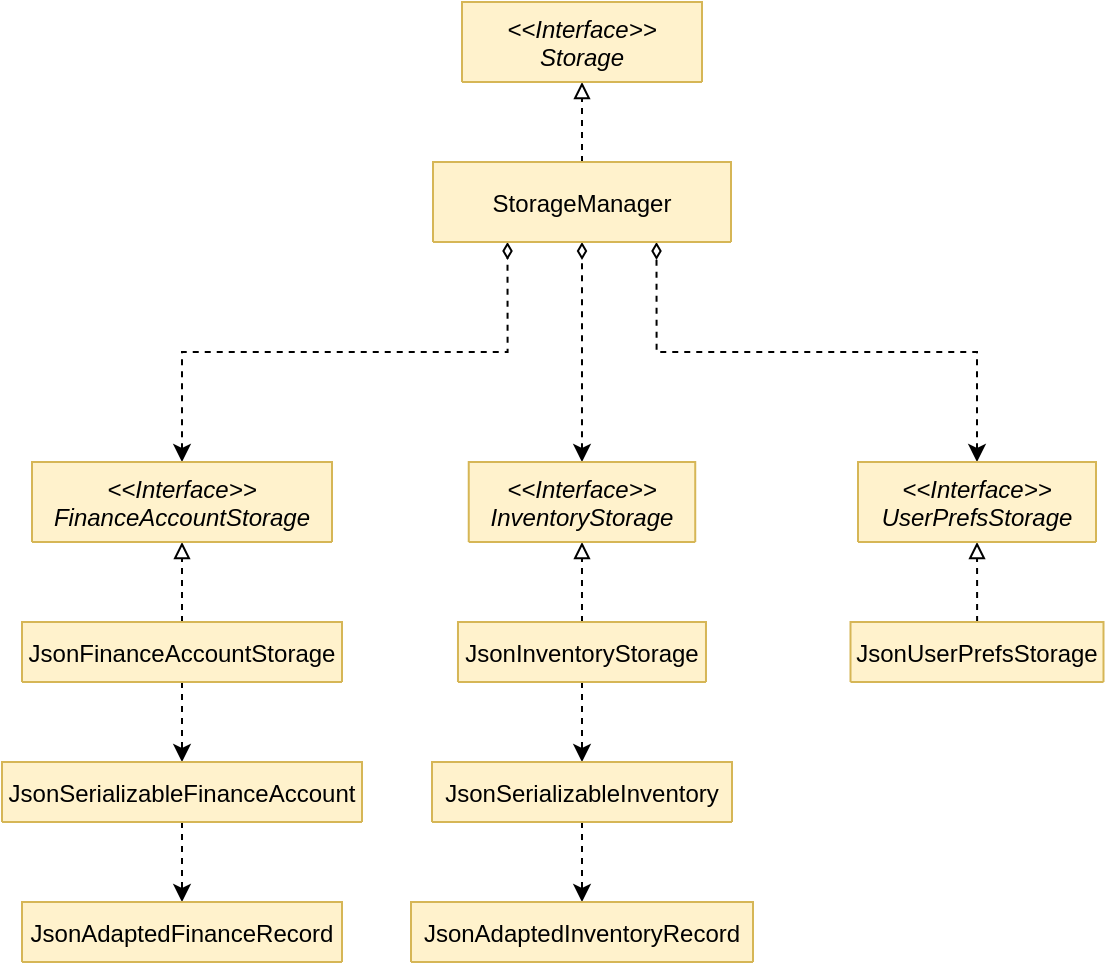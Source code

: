 <mxfile version="13.8.0" type="google"><diagram id="C5RBs43oDa-KdzZeNtuy" name="Page-1"><mxGraphModel dx="958" dy="614" grid="1" gridSize="10" guides="1" tooltips="1" connect="1" arrows="1" fold="1" page="1" pageScale="1" pageWidth="827" pageHeight="1169" math="0" shadow="0"><root><mxCell id="WIyWlLk6GJQsqaUBKTNV-0"/><mxCell id="WIyWlLk6GJQsqaUBKTNV-1" parent="WIyWlLk6GJQsqaUBKTNV-0"/><mxCell id="kU-AU4YnC9SiR497KTYF-11" style="edgeStyle=orthogonalEdgeStyle;rounded=0;orthogonalLoop=1;jettySize=auto;html=1;exitX=0.5;exitY=0;exitDx=0;exitDy=0;entryX=0.5;entryY=1;entryDx=0;entryDy=0;startArrow=none;startFill=0;endArrow=block;endFill=0;dashed=1;jumpStyle=none;" edge="1" parent="WIyWlLk6GJQsqaUBKTNV-1" source="zkfFHV4jXpPFQw0GAbJ--17" target="zkfFHV4jXpPFQw0GAbJ--0"><mxGeometry relative="1" as="geometry"/></mxCell><mxCell id="kU-AU4YnC9SiR497KTYF-49" style="edgeStyle=orthogonalEdgeStyle;rounded=0;orthogonalLoop=1;jettySize=auto;html=1;exitX=0.5;exitY=0;exitDx=0;exitDy=0;entryX=0.75;entryY=1;entryDx=0;entryDy=0;dashed=1;startArrow=classic;startFill=1;endArrow=diamondThin;endFill=0;" edge="1" parent="WIyWlLk6GJQsqaUBKTNV-1" source="kU-AU4YnC9SiR497KTYF-124" target="zkfFHV4jXpPFQw0GAbJ--17"><mxGeometry relative="1" as="geometry"><mxPoint x="606" y="650" as="sourcePoint"/></mxGeometry></mxCell><mxCell id="kU-AU4YnC9SiR497KTYF-50" style="edgeStyle=orthogonalEdgeStyle;rounded=0;orthogonalLoop=1;jettySize=auto;html=1;exitX=0.5;exitY=0;exitDx=0;exitDy=0;entryX=0.5;entryY=1;entryDx=0;entryDy=0;dashed=1;startArrow=classic;startFill=1;endArrow=diamondThin;endFill=0;" edge="1" parent="WIyWlLk6GJQsqaUBKTNV-1" source="kU-AU4YnC9SiR497KTYF-22" target="zkfFHV4jXpPFQw0GAbJ--17"><mxGeometry relative="1" as="geometry"/></mxCell><mxCell id="kU-AU4YnC9SiR497KTYF-51" style="edgeStyle=orthogonalEdgeStyle;rounded=0;orthogonalLoop=1;jettySize=auto;html=1;exitX=0.5;exitY=0;exitDx=0;exitDy=0;entryX=0.25;entryY=1;entryDx=0;entryDy=0;dashed=1;startArrow=classic;startFill=1;endArrow=diamondThin;endFill=0;" edge="1" parent="WIyWlLk6GJQsqaUBKTNV-1" source="kU-AU4YnC9SiR497KTYF-13" target="zkfFHV4jXpPFQw0GAbJ--17"><mxGeometry relative="1" as="geometry"/></mxCell><mxCell id="kU-AU4YnC9SiR497KTYF-71" style="edgeStyle=orthogonalEdgeStyle;rounded=0;orthogonalLoop=1;jettySize=auto;html=1;exitX=0.5;exitY=0;exitDx=0;exitDy=0;entryX=0.5;entryY=1;entryDx=0;entryDy=0;dashed=1;startArrow=none;startFill=0;endArrow=block;endFill=0;" edge="1" parent="WIyWlLk6GJQsqaUBKTNV-1" source="kU-AU4YnC9SiR497KTYF-62" target="kU-AU4YnC9SiR497KTYF-13"><mxGeometry relative="1" as="geometry"/></mxCell><mxCell id="kU-AU4YnC9SiR497KTYF-118" style="edgeStyle=orthogonalEdgeStyle;rounded=0;orthogonalLoop=1;jettySize=auto;html=1;entryX=0.5;entryY=0;entryDx=0;entryDy=0;dashed=1;startArrow=none;startFill=0;endArrow=classic;endFill=1;" edge="1" parent="WIyWlLk6GJQsqaUBKTNV-1" source="kU-AU4YnC9SiR497KTYF-62" target="kU-AU4YnC9SiR497KTYF-72"><mxGeometry relative="1" as="geometry"/></mxCell><mxCell id="kU-AU4YnC9SiR497KTYF-120" style="edgeStyle=orthogonalEdgeStyle;rounded=0;orthogonalLoop=1;jettySize=auto;html=1;entryX=0.5;entryY=0;entryDx=0;entryDy=0;dashed=1;startArrow=none;startFill=0;endArrow=classic;endFill=1;" edge="1" parent="WIyWlLk6GJQsqaUBKTNV-1" source="kU-AU4YnC9SiR497KTYF-90" target="kU-AU4YnC9SiR497KTYF-99"><mxGeometry relative="1" as="geometry"/></mxCell><mxCell id="kU-AU4YnC9SiR497KTYF-122" style="edgeStyle=orthogonalEdgeStyle;rounded=0;orthogonalLoop=1;jettySize=auto;html=1;entryX=0.5;entryY=1;entryDx=0;entryDy=0;dashed=1;startArrow=none;startFill=0;endArrow=block;endFill=0;" edge="1" parent="WIyWlLk6GJQsqaUBKTNV-1" source="kU-AU4YnC9SiR497KTYF-90" target="kU-AU4YnC9SiR497KTYF-22"><mxGeometry relative="1" as="geometry"/></mxCell><mxCell id="kU-AU4YnC9SiR497KTYF-121" style="edgeStyle=orthogonalEdgeStyle;rounded=0;orthogonalLoop=1;jettySize=auto;html=1;entryX=0.5;entryY=0;entryDx=0;entryDy=0;dashed=1;startArrow=none;startFill=0;endArrow=classic;endFill=1;" edge="1" parent="WIyWlLk6GJQsqaUBKTNV-1" source="kU-AU4YnC9SiR497KTYF-99" target="kU-AU4YnC9SiR497KTYF-108"><mxGeometry relative="1" as="geometry"/></mxCell><mxCell id="kU-AU4YnC9SiR497KTYF-119" style="edgeStyle=orthogonalEdgeStyle;rounded=0;orthogonalLoop=1;jettySize=auto;html=1;entryX=0.5;entryY=0;entryDx=0;entryDy=0;dashed=1;startArrow=none;startFill=0;endArrow=classic;endFill=1;" edge="1" parent="WIyWlLk6GJQsqaUBKTNV-1" source="kU-AU4YnC9SiR497KTYF-72" target="kU-AU4YnC9SiR497KTYF-81"><mxGeometry relative="1" as="geometry"/></mxCell><mxCell id="kU-AU4YnC9SiR497KTYF-133" style="edgeStyle=orthogonalEdgeStyle;rounded=0;orthogonalLoop=1;jettySize=auto;html=1;entryX=0.5;entryY=1;entryDx=0;entryDy=0;dashed=1;startArrow=none;startFill=0;endArrow=block;endFill=0;" edge="1" parent="WIyWlLk6GJQsqaUBKTNV-1" source="kU-AU4YnC9SiR497KTYF-52" target="kU-AU4YnC9SiR497KTYF-124"><mxGeometry relative="1" as="geometry"/></mxCell><mxCell id="zkfFHV4jXpPFQw0GAbJ--0" value="&lt;&lt;Interface&gt;&gt;&#10;Storage" style="swimlane;fontStyle=2;align=center;verticalAlign=top;childLayout=stackLayout;horizontal=1;startSize=40;horizontalStack=0;resizeParent=1;resizeLast=0;collapsible=1;marginBottom=0;rounded=0;shadow=0;strokeWidth=1;fillColor=#fff2cc;strokeColor=#d6b656;" parent="WIyWlLk6GJQsqaUBKTNV-1" vertex="1" collapsed="1"><mxGeometry x="361" y="420" width="120" height="40" as="geometry"><mxRectangle x="220" y="120" width="160" height="152" as="alternateBounds"/></mxGeometry></mxCell><mxCell id="zkfFHV4jXpPFQw0GAbJ--1" value="Name" style="text;align=left;verticalAlign=top;spacingLeft=4;spacingRight=4;overflow=hidden;rotatable=0;points=[[0,0.5],[1,0.5]];portConstraint=eastwest;" parent="zkfFHV4jXpPFQw0GAbJ--0" vertex="1"><mxGeometry y="40" width="120" height="26" as="geometry"/></mxCell><mxCell id="zkfFHV4jXpPFQw0GAbJ--2" value="Phone Number" style="text;align=left;verticalAlign=top;spacingLeft=4;spacingRight=4;overflow=hidden;rotatable=0;points=[[0,0.5],[1,0.5]];portConstraint=eastwest;rounded=0;shadow=0;html=0;" parent="zkfFHV4jXpPFQw0GAbJ--0" vertex="1"><mxGeometry y="66" width="120" height="26" as="geometry"/></mxCell><mxCell id="zkfFHV4jXpPFQw0GAbJ--3" value="Email Address" style="text;align=left;verticalAlign=top;spacingLeft=4;spacingRight=4;overflow=hidden;rotatable=0;points=[[0,0.5],[1,0.5]];portConstraint=eastwest;rounded=0;shadow=0;html=0;" parent="zkfFHV4jXpPFQw0GAbJ--0" vertex="1"><mxGeometry y="92" width="120" height="26" as="geometry"/></mxCell><mxCell id="zkfFHV4jXpPFQw0GAbJ--4" value="" style="line;html=1;strokeWidth=1;align=left;verticalAlign=middle;spacingTop=-1;spacingLeft=3;spacingRight=3;rotatable=0;labelPosition=right;points=[];portConstraint=eastwest;" parent="zkfFHV4jXpPFQw0GAbJ--0" vertex="1"><mxGeometry y="118" width="120" height="8" as="geometry"/></mxCell><mxCell id="zkfFHV4jXpPFQw0GAbJ--5" value="Purchase Parking Pass" style="text;align=left;verticalAlign=top;spacingLeft=4;spacingRight=4;overflow=hidden;rotatable=0;points=[[0,0.5],[1,0.5]];portConstraint=eastwest;" parent="zkfFHV4jXpPFQw0GAbJ--0" vertex="1"><mxGeometry y="126" width="120" height="26" as="geometry"/></mxCell><mxCell id="kU-AU4YnC9SiR497KTYF-0" value="StorageManager" style="swimlane;fontStyle=0;align=center;verticalAlign=top;childLayout=stackLayout;horizontal=1;startSize=26;horizontalStack=0;resizeParent=1;resizeLast=0;collapsible=1;marginBottom=0;rounded=0;shadow=0;strokeWidth=1;" vertex="1" collapsed="1" parent="zkfFHV4jXpPFQw0GAbJ--0"><mxGeometry y="152" width="120" height="26" as="geometry"><mxRectangle x="508" y="120" width="160" height="216" as="alternateBounds"/></mxGeometry></mxCell><mxCell id="kU-AU4YnC9SiR497KTYF-1" value="Street" style="text;align=left;verticalAlign=top;spacingLeft=4;spacingRight=4;overflow=hidden;rotatable=0;points=[[0,0.5],[1,0.5]];portConstraint=eastwest;" vertex="1" parent="kU-AU4YnC9SiR497KTYF-0"><mxGeometry y="26" width="120" height="26" as="geometry"/></mxCell><mxCell id="kU-AU4YnC9SiR497KTYF-2" value="City" style="text;align=left;verticalAlign=top;spacingLeft=4;spacingRight=4;overflow=hidden;rotatable=0;points=[[0,0.5],[1,0.5]];portConstraint=eastwest;rounded=0;shadow=0;html=0;" vertex="1" parent="kU-AU4YnC9SiR497KTYF-0"><mxGeometry y="52" width="120" height="26" as="geometry"/></mxCell><mxCell id="kU-AU4YnC9SiR497KTYF-3" value="State" style="text;align=left;verticalAlign=top;spacingLeft=4;spacingRight=4;overflow=hidden;rotatable=0;points=[[0,0.5],[1,0.5]];portConstraint=eastwest;rounded=0;shadow=0;html=0;" vertex="1" parent="kU-AU4YnC9SiR497KTYF-0"><mxGeometry y="78" width="120" height="26" as="geometry"/></mxCell><mxCell id="kU-AU4YnC9SiR497KTYF-4" value="Postal Code" style="text;align=left;verticalAlign=top;spacingLeft=4;spacingRight=4;overflow=hidden;rotatable=0;points=[[0,0.5],[1,0.5]];portConstraint=eastwest;rounded=0;shadow=0;html=0;" vertex="1" parent="kU-AU4YnC9SiR497KTYF-0"><mxGeometry y="104" width="120" height="26" as="geometry"/></mxCell><mxCell id="kU-AU4YnC9SiR497KTYF-5" value="Country" style="text;align=left;verticalAlign=top;spacingLeft=4;spacingRight=4;overflow=hidden;rotatable=0;points=[[0,0.5],[1,0.5]];portConstraint=eastwest;rounded=0;shadow=0;html=0;" vertex="1" parent="kU-AU4YnC9SiR497KTYF-0"><mxGeometry y="130" width="120" height="26" as="geometry"/></mxCell><mxCell id="kU-AU4YnC9SiR497KTYF-6" value="" style="line;html=1;strokeWidth=1;align=left;verticalAlign=middle;spacingTop=-1;spacingLeft=3;spacingRight=3;rotatable=0;labelPosition=right;points=[];portConstraint=eastwest;" vertex="1" parent="kU-AU4YnC9SiR497KTYF-0"><mxGeometry y="156" width="120" height="8" as="geometry"/></mxCell><mxCell id="kU-AU4YnC9SiR497KTYF-7" value="Validate" style="text;align=left;verticalAlign=top;spacingLeft=4;spacingRight=4;overflow=hidden;rotatable=0;points=[[0,0.5],[1,0.5]];portConstraint=eastwest;" vertex="1" parent="kU-AU4YnC9SiR497KTYF-0"><mxGeometry y="164" width="120" height="26" as="geometry"/></mxCell><mxCell id="kU-AU4YnC9SiR497KTYF-8" value="Output As Label" style="text;align=left;verticalAlign=top;spacingLeft=4;spacingRight=4;overflow=hidden;rotatable=0;points=[[0,0.5],[1,0.5]];portConstraint=eastwest;" vertex="1" parent="kU-AU4YnC9SiR497KTYF-0"><mxGeometry y="190" width="120" height="26" as="geometry"/></mxCell><mxCell id="kU-AU4YnC9SiR497KTYF-99" value="JsonSerializableInventory" style="swimlane;fontStyle=0;align=center;verticalAlign=middle;childLayout=stackLayout;horizontal=1;startSize=40;horizontalStack=0;resizeParent=1;resizeLast=0;collapsible=1;marginBottom=0;rounded=0;shadow=0;strokeWidth=1;fillColor=#fff2cc;strokeColor=#d6b656;" vertex="1" collapsed="1" parent="WIyWlLk6GJQsqaUBKTNV-1"><mxGeometry x="346" y="800" width="150" height="30" as="geometry"><mxRectangle x="508" y="120" width="160" height="216" as="alternateBounds"/></mxGeometry></mxCell><mxCell id="kU-AU4YnC9SiR497KTYF-100" value="Street" style="text;align=left;verticalAlign=top;spacingLeft=4;spacingRight=4;overflow=hidden;rotatable=0;points=[[0,0.5],[1,0.5]];portConstraint=eastwest;" vertex="1" parent="kU-AU4YnC9SiR497KTYF-99"><mxGeometry y="30" width="150" height="26" as="geometry"/></mxCell><mxCell id="kU-AU4YnC9SiR497KTYF-101" value="City" style="text;align=left;verticalAlign=top;spacingLeft=4;spacingRight=4;overflow=hidden;rotatable=0;points=[[0,0.5],[1,0.5]];portConstraint=eastwest;rounded=0;shadow=0;html=0;" vertex="1" parent="kU-AU4YnC9SiR497KTYF-99"><mxGeometry y="56" width="150" height="26" as="geometry"/></mxCell><mxCell id="kU-AU4YnC9SiR497KTYF-102" value="State" style="text;align=left;verticalAlign=top;spacingLeft=4;spacingRight=4;overflow=hidden;rotatable=0;points=[[0,0.5],[1,0.5]];portConstraint=eastwest;rounded=0;shadow=0;html=0;" vertex="1" parent="kU-AU4YnC9SiR497KTYF-99"><mxGeometry y="82" width="150" height="26" as="geometry"/></mxCell><mxCell id="kU-AU4YnC9SiR497KTYF-103" value="Postal Code" style="text;align=left;verticalAlign=top;spacingLeft=4;spacingRight=4;overflow=hidden;rotatable=0;points=[[0,0.5],[1,0.5]];portConstraint=eastwest;rounded=0;shadow=0;html=0;" vertex="1" parent="kU-AU4YnC9SiR497KTYF-99"><mxGeometry y="108" width="150" height="26" as="geometry"/></mxCell><mxCell id="kU-AU4YnC9SiR497KTYF-104" value="Country" style="text;align=left;verticalAlign=top;spacingLeft=4;spacingRight=4;overflow=hidden;rotatable=0;points=[[0,0.5],[1,0.5]];portConstraint=eastwest;rounded=0;shadow=0;html=0;" vertex="1" parent="kU-AU4YnC9SiR497KTYF-99"><mxGeometry y="134" width="150" height="26" as="geometry"/></mxCell><mxCell id="kU-AU4YnC9SiR497KTYF-105" value="" style="line;html=1;strokeWidth=1;align=left;verticalAlign=middle;spacingTop=-1;spacingLeft=3;spacingRight=3;rotatable=0;labelPosition=right;points=[];portConstraint=eastwest;" vertex="1" parent="kU-AU4YnC9SiR497KTYF-99"><mxGeometry y="160" width="150" height="8" as="geometry"/></mxCell><mxCell id="kU-AU4YnC9SiR497KTYF-106" value="Validate" style="text;align=left;verticalAlign=top;spacingLeft=4;spacingRight=4;overflow=hidden;rotatable=0;points=[[0,0.5],[1,0.5]];portConstraint=eastwest;" vertex="1" parent="kU-AU4YnC9SiR497KTYF-99"><mxGeometry y="168" width="150" height="26" as="geometry"/></mxCell><mxCell id="kU-AU4YnC9SiR497KTYF-107" value="Output As Label" style="text;align=left;verticalAlign=top;spacingLeft=4;spacingRight=4;overflow=hidden;rotatable=0;points=[[0,0.5],[1,0.5]];portConstraint=eastwest;" vertex="1" parent="kU-AU4YnC9SiR497KTYF-99"><mxGeometry y="194" width="150" height="26" as="geometry"/></mxCell><mxCell id="kU-AU4YnC9SiR497KTYF-13" value="&lt;&lt;Interface&gt;&gt;&#10;FinanceAccountStorage" style="swimlane;fontStyle=2;align=center;verticalAlign=middle;childLayout=stackLayout;horizontal=1;startSize=40;horizontalStack=0;resizeParent=1;resizeLast=0;collapsible=1;marginBottom=0;rounded=0;shadow=0;strokeWidth=1;fillColor=#fff2cc;strokeColor=#d6b656;" vertex="1" collapsed="1" parent="WIyWlLk6GJQsqaUBKTNV-1"><mxGeometry x="146" y="650" width="150" height="40" as="geometry"><mxRectangle x="508" y="120" width="160" height="216" as="alternateBounds"/></mxGeometry></mxCell><mxCell id="kU-AU4YnC9SiR497KTYF-14" value="Street" style="text;align=left;verticalAlign=top;spacingLeft=4;spacingRight=4;overflow=hidden;rotatable=0;points=[[0,0.5],[1,0.5]];portConstraint=eastwest;" vertex="1" parent="kU-AU4YnC9SiR497KTYF-13"><mxGeometry y="40" width="150" height="26" as="geometry"/></mxCell><mxCell id="kU-AU4YnC9SiR497KTYF-15" value="City" style="text;align=left;verticalAlign=top;spacingLeft=4;spacingRight=4;overflow=hidden;rotatable=0;points=[[0,0.5],[1,0.5]];portConstraint=eastwest;rounded=0;shadow=0;html=0;" vertex="1" parent="kU-AU4YnC9SiR497KTYF-13"><mxGeometry y="66" width="150" height="26" as="geometry"/></mxCell><mxCell id="kU-AU4YnC9SiR497KTYF-16" value="State" style="text;align=left;verticalAlign=top;spacingLeft=4;spacingRight=4;overflow=hidden;rotatable=0;points=[[0,0.5],[1,0.5]];portConstraint=eastwest;rounded=0;shadow=0;html=0;" vertex="1" parent="kU-AU4YnC9SiR497KTYF-13"><mxGeometry y="92" width="150" height="26" as="geometry"/></mxCell><mxCell id="kU-AU4YnC9SiR497KTYF-17" value="Postal Code" style="text;align=left;verticalAlign=top;spacingLeft=4;spacingRight=4;overflow=hidden;rotatable=0;points=[[0,0.5],[1,0.5]];portConstraint=eastwest;rounded=0;shadow=0;html=0;" vertex="1" parent="kU-AU4YnC9SiR497KTYF-13"><mxGeometry y="118" width="150" height="26" as="geometry"/></mxCell><mxCell id="kU-AU4YnC9SiR497KTYF-18" value="Country" style="text;align=left;verticalAlign=top;spacingLeft=4;spacingRight=4;overflow=hidden;rotatable=0;points=[[0,0.5],[1,0.5]];portConstraint=eastwest;rounded=0;shadow=0;html=0;" vertex="1" parent="kU-AU4YnC9SiR497KTYF-13"><mxGeometry y="144" width="150" height="26" as="geometry"/></mxCell><mxCell id="kU-AU4YnC9SiR497KTYF-19" value="" style="line;html=1;strokeWidth=1;align=left;verticalAlign=middle;spacingTop=-1;spacingLeft=3;spacingRight=3;rotatable=0;labelPosition=right;points=[];portConstraint=eastwest;" vertex="1" parent="kU-AU4YnC9SiR497KTYF-13"><mxGeometry y="170" width="150" height="8" as="geometry"/></mxCell><mxCell id="kU-AU4YnC9SiR497KTYF-20" value="Validate" style="text;align=left;verticalAlign=top;spacingLeft=4;spacingRight=4;overflow=hidden;rotatable=0;points=[[0,0.5],[1,0.5]];portConstraint=eastwest;" vertex="1" parent="kU-AU4YnC9SiR497KTYF-13"><mxGeometry y="178" width="150" height="26" as="geometry"/></mxCell><mxCell id="kU-AU4YnC9SiR497KTYF-21" value="Output As Label" style="text;align=left;verticalAlign=top;spacingLeft=4;spacingRight=4;overflow=hidden;rotatable=0;points=[[0,0.5],[1,0.5]];portConstraint=eastwest;" vertex="1" parent="kU-AU4YnC9SiR497KTYF-13"><mxGeometry y="204" width="150" height="26" as="geometry"/></mxCell><mxCell id="kU-AU4YnC9SiR497KTYF-62" value="JsonFinanceAccountStorage" style="swimlane;fontStyle=0;align=center;verticalAlign=middle;childLayout=stackLayout;horizontal=1;startSize=40;horizontalStack=0;resizeParent=1;resizeLast=0;collapsible=1;marginBottom=0;rounded=0;shadow=0;strokeWidth=1;fillColor=#fff2cc;strokeColor=#d6b656;" vertex="1" collapsed="1" parent="WIyWlLk6GJQsqaUBKTNV-1"><mxGeometry x="141" y="730" width="160" height="30" as="geometry"><mxRectangle x="508" y="120" width="160" height="216" as="alternateBounds"/></mxGeometry></mxCell><mxCell id="kU-AU4YnC9SiR497KTYF-63" value="Street" style="text;align=left;verticalAlign=top;spacingLeft=4;spacingRight=4;overflow=hidden;rotatable=0;points=[[0,0.5],[1,0.5]];portConstraint=eastwest;" vertex="1" parent="kU-AU4YnC9SiR497KTYF-62"><mxGeometry y="30" width="160" height="26" as="geometry"/></mxCell><mxCell id="kU-AU4YnC9SiR497KTYF-64" value="City" style="text;align=left;verticalAlign=top;spacingLeft=4;spacingRight=4;overflow=hidden;rotatable=0;points=[[0,0.5],[1,0.5]];portConstraint=eastwest;rounded=0;shadow=0;html=0;" vertex="1" parent="kU-AU4YnC9SiR497KTYF-62"><mxGeometry y="56" width="160" height="26" as="geometry"/></mxCell><mxCell id="kU-AU4YnC9SiR497KTYF-65" value="State" style="text;align=left;verticalAlign=top;spacingLeft=4;spacingRight=4;overflow=hidden;rotatable=0;points=[[0,0.5],[1,0.5]];portConstraint=eastwest;rounded=0;shadow=0;html=0;" vertex="1" parent="kU-AU4YnC9SiR497KTYF-62"><mxGeometry y="82" width="160" height="26" as="geometry"/></mxCell><mxCell id="kU-AU4YnC9SiR497KTYF-66" value="Postal Code" style="text;align=left;verticalAlign=top;spacingLeft=4;spacingRight=4;overflow=hidden;rotatable=0;points=[[0,0.5],[1,0.5]];portConstraint=eastwest;rounded=0;shadow=0;html=0;" vertex="1" parent="kU-AU4YnC9SiR497KTYF-62"><mxGeometry y="108" width="160" height="26" as="geometry"/></mxCell><mxCell id="kU-AU4YnC9SiR497KTYF-67" value="Country" style="text;align=left;verticalAlign=top;spacingLeft=4;spacingRight=4;overflow=hidden;rotatable=0;points=[[0,0.5],[1,0.5]];portConstraint=eastwest;rounded=0;shadow=0;html=0;" vertex="1" parent="kU-AU4YnC9SiR497KTYF-62"><mxGeometry y="134" width="160" height="26" as="geometry"/></mxCell><mxCell id="kU-AU4YnC9SiR497KTYF-68" value="" style="line;html=1;strokeWidth=1;align=left;verticalAlign=middle;spacingTop=-1;spacingLeft=3;spacingRight=3;rotatable=0;labelPosition=right;points=[];portConstraint=eastwest;" vertex="1" parent="kU-AU4YnC9SiR497KTYF-62"><mxGeometry y="160" width="160" height="8" as="geometry"/></mxCell><mxCell id="kU-AU4YnC9SiR497KTYF-69" value="Validate" style="text;align=left;verticalAlign=top;spacingLeft=4;spacingRight=4;overflow=hidden;rotatable=0;points=[[0,0.5],[1,0.5]];portConstraint=eastwest;" vertex="1" parent="kU-AU4YnC9SiR497KTYF-62"><mxGeometry y="168" width="160" height="26" as="geometry"/></mxCell><mxCell id="kU-AU4YnC9SiR497KTYF-70" value="Output As Label" style="text;align=left;verticalAlign=top;spacingLeft=4;spacingRight=4;overflow=hidden;rotatable=0;points=[[0,0.5],[1,0.5]];portConstraint=eastwest;" vertex="1" parent="kU-AU4YnC9SiR497KTYF-62"><mxGeometry y="194" width="160" height="26" as="geometry"/></mxCell><mxCell id="kU-AU4YnC9SiR497KTYF-72" value="JsonSerializableFinanceAccount" style="swimlane;fontStyle=0;align=center;verticalAlign=middle;childLayout=stackLayout;horizontal=1;startSize=40;horizontalStack=0;resizeParent=1;resizeLast=0;collapsible=1;marginBottom=0;rounded=0;shadow=0;strokeWidth=1;fillColor=#fff2cc;strokeColor=#d6b656;" vertex="1" collapsed="1" parent="WIyWlLk6GJQsqaUBKTNV-1"><mxGeometry x="131" y="800" width="180" height="30" as="geometry"><mxRectangle x="508" y="120" width="160" height="216" as="alternateBounds"/></mxGeometry></mxCell><mxCell id="kU-AU4YnC9SiR497KTYF-73" value="Street" style="text;align=left;verticalAlign=top;spacingLeft=4;spacingRight=4;overflow=hidden;rotatable=0;points=[[0,0.5],[1,0.5]];portConstraint=eastwest;" vertex="1" parent="kU-AU4YnC9SiR497KTYF-72"><mxGeometry y="30" width="180" height="26" as="geometry"/></mxCell><mxCell id="kU-AU4YnC9SiR497KTYF-74" value="City" style="text;align=left;verticalAlign=top;spacingLeft=4;spacingRight=4;overflow=hidden;rotatable=0;points=[[0,0.5],[1,0.5]];portConstraint=eastwest;rounded=0;shadow=0;html=0;" vertex="1" parent="kU-AU4YnC9SiR497KTYF-72"><mxGeometry y="56" width="180" height="26" as="geometry"/></mxCell><mxCell id="kU-AU4YnC9SiR497KTYF-75" value="State" style="text;align=left;verticalAlign=top;spacingLeft=4;spacingRight=4;overflow=hidden;rotatable=0;points=[[0,0.5],[1,0.5]];portConstraint=eastwest;rounded=0;shadow=0;html=0;" vertex="1" parent="kU-AU4YnC9SiR497KTYF-72"><mxGeometry y="82" width="180" height="26" as="geometry"/></mxCell><mxCell id="kU-AU4YnC9SiR497KTYF-76" value="Postal Code" style="text;align=left;verticalAlign=top;spacingLeft=4;spacingRight=4;overflow=hidden;rotatable=0;points=[[0,0.5],[1,0.5]];portConstraint=eastwest;rounded=0;shadow=0;html=0;" vertex="1" parent="kU-AU4YnC9SiR497KTYF-72"><mxGeometry y="108" width="180" height="26" as="geometry"/></mxCell><mxCell id="kU-AU4YnC9SiR497KTYF-77" value="Country" style="text;align=left;verticalAlign=top;spacingLeft=4;spacingRight=4;overflow=hidden;rotatable=0;points=[[0,0.5],[1,0.5]];portConstraint=eastwest;rounded=0;shadow=0;html=0;" vertex="1" parent="kU-AU4YnC9SiR497KTYF-72"><mxGeometry y="134" width="180" height="26" as="geometry"/></mxCell><mxCell id="kU-AU4YnC9SiR497KTYF-78" value="" style="line;html=1;strokeWidth=1;align=left;verticalAlign=middle;spacingTop=-1;spacingLeft=3;spacingRight=3;rotatable=0;labelPosition=right;points=[];portConstraint=eastwest;" vertex="1" parent="kU-AU4YnC9SiR497KTYF-72"><mxGeometry y="160" width="180" height="8" as="geometry"/></mxCell><mxCell id="kU-AU4YnC9SiR497KTYF-79" value="Validate" style="text;align=left;verticalAlign=top;spacingLeft=4;spacingRight=4;overflow=hidden;rotatable=0;points=[[0,0.5],[1,0.5]];portConstraint=eastwest;" vertex="1" parent="kU-AU4YnC9SiR497KTYF-72"><mxGeometry y="168" width="180" height="26" as="geometry"/></mxCell><mxCell id="kU-AU4YnC9SiR497KTYF-80" value="Output As Label" style="text;align=left;verticalAlign=top;spacingLeft=4;spacingRight=4;overflow=hidden;rotatable=0;points=[[0,0.5],[1,0.5]];portConstraint=eastwest;" vertex="1" parent="kU-AU4YnC9SiR497KTYF-72"><mxGeometry y="194" width="180" height="26" as="geometry"/></mxCell><mxCell id="kU-AU4YnC9SiR497KTYF-81" value="JsonAdaptedFinanceRecord" style="swimlane;fontStyle=0;align=center;verticalAlign=middle;childLayout=stackLayout;horizontal=1;startSize=40;horizontalStack=0;resizeParent=1;resizeLast=0;collapsible=1;marginBottom=0;rounded=0;shadow=0;strokeWidth=1;fillColor=#fff2cc;strokeColor=#d6b656;" vertex="1" collapsed="1" parent="WIyWlLk6GJQsqaUBKTNV-1"><mxGeometry x="141" y="870" width="160" height="30" as="geometry"><mxRectangle x="508" y="120" width="160" height="216" as="alternateBounds"/></mxGeometry></mxCell><mxCell id="kU-AU4YnC9SiR497KTYF-82" value="Street" style="text;align=left;verticalAlign=top;spacingLeft=4;spacingRight=4;overflow=hidden;rotatable=0;points=[[0,0.5],[1,0.5]];portConstraint=eastwest;" vertex="1" parent="kU-AU4YnC9SiR497KTYF-81"><mxGeometry y="30" width="160" height="26" as="geometry"/></mxCell><mxCell id="kU-AU4YnC9SiR497KTYF-83" value="City" style="text;align=left;verticalAlign=top;spacingLeft=4;spacingRight=4;overflow=hidden;rotatable=0;points=[[0,0.5],[1,0.5]];portConstraint=eastwest;rounded=0;shadow=0;html=0;" vertex="1" parent="kU-AU4YnC9SiR497KTYF-81"><mxGeometry y="56" width="160" height="26" as="geometry"/></mxCell><mxCell id="kU-AU4YnC9SiR497KTYF-84" value="State" style="text;align=left;verticalAlign=top;spacingLeft=4;spacingRight=4;overflow=hidden;rotatable=0;points=[[0,0.5],[1,0.5]];portConstraint=eastwest;rounded=0;shadow=0;html=0;" vertex="1" parent="kU-AU4YnC9SiR497KTYF-81"><mxGeometry y="82" width="160" height="26" as="geometry"/></mxCell><mxCell id="kU-AU4YnC9SiR497KTYF-85" value="Postal Code" style="text;align=left;verticalAlign=top;spacingLeft=4;spacingRight=4;overflow=hidden;rotatable=0;points=[[0,0.5],[1,0.5]];portConstraint=eastwest;rounded=0;shadow=0;html=0;" vertex="1" parent="kU-AU4YnC9SiR497KTYF-81"><mxGeometry y="108" width="160" height="26" as="geometry"/></mxCell><mxCell id="kU-AU4YnC9SiR497KTYF-86" value="Country" style="text;align=left;verticalAlign=top;spacingLeft=4;spacingRight=4;overflow=hidden;rotatable=0;points=[[0,0.5],[1,0.5]];portConstraint=eastwest;rounded=0;shadow=0;html=0;" vertex="1" parent="kU-AU4YnC9SiR497KTYF-81"><mxGeometry y="134" width="160" height="26" as="geometry"/></mxCell><mxCell id="kU-AU4YnC9SiR497KTYF-87" value="" style="line;html=1;strokeWidth=1;align=left;verticalAlign=middle;spacingTop=-1;spacingLeft=3;spacingRight=3;rotatable=0;labelPosition=right;points=[];portConstraint=eastwest;" vertex="1" parent="kU-AU4YnC9SiR497KTYF-81"><mxGeometry y="160" width="160" height="8" as="geometry"/></mxCell><mxCell id="kU-AU4YnC9SiR497KTYF-88" value="Validate" style="text;align=left;verticalAlign=top;spacingLeft=4;spacingRight=4;overflow=hidden;rotatable=0;points=[[0,0.5],[1,0.5]];portConstraint=eastwest;" vertex="1" parent="kU-AU4YnC9SiR497KTYF-81"><mxGeometry y="168" width="160" height="26" as="geometry"/></mxCell><mxCell id="kU-AU4YnC9SiR497KTYF-89" value="Output As Label" style="text;align=left;verticalAlign=top;spacingLeft=4;spacingRight=4;overflow=hidden;rotatable=0;points=[[0,0.5],[1,0.5]];portConstraint=eastwest;" vertex="1" parent="kU-AU4YnC9SiR497KTYF-81"><mxGeometry y="194" width="160" height="26" as="geometry"/></mxCell><mxCell id="kU-AU4YnC9SiR497KTYF-52" value="JsonUserPrefsStorage" style="swimlane;fontStyle=0;align=center;verticalAlign=middle;childLayout=stackLayout;horizontal=1;startSize=40;horizontalStack=0;resizeParent=1;resizeLast=0;collapsible=1;marginBottom=0;rounded=0;shadow=0;strokeWidth=1;fillColor=#fff2cc;strokeColor=#d6b656;" vertex="1" collapsed="1" parent="WIyWlLk6GJQsqaUBKTNV-1"><mxGeometry x="555.25" y="730" width="126.5" height="30" as="geometry"><mxRectangle x="508" y="120" width="160" height="216" as="alternateBounds"/></mxGeometry></mxCell><mxCell id="kU-AU4YnC9SiR497KTYF-53" value="Street" style="text;align=left;verticalAlign=top;spacingLeft=4;spacingRight=4;overflow=hidden;rotatable=0;points=[[0,0.5],[1,0.5]];portConstraint=eastwest;" vertex="1" parent="kU-AU4YnC9SiR497KTYF-52"><mxGeometry y="30" width="126.5" height="26" as="geometry"/></mxCell><mxCell id="kU-AU4YnC9SiR497KTYF-54" value="City" style="text;align=left;verticalAlign=top;spacingLeft=4;spacingRight=4;overflow=hidden;rotatable=0;points=[[0,0.5],[1,0.5]];portConstraint=eastwest;rounded=0;shadow=0;html=0;" vertex="1" parent="kU-AU4YnC9SiR497KTYF-52"><mxGeometry y="56" width="126.5" height="26" as="geometry"/></mxCell><mxCell id="kU-AU4YnC9SiR497KTYF-55" value="State" style="text;align=left;verticalAlign=top;spacingLeft=4;spacingRight=4;overflow=hidden;rotatable=0;points=[[0,0.5],[1,0.5]];portConstraint=eastwest;rounded=0;shadow=0;html=0;" vertex="1" parent="kU-AU4YnC9SiR497KTYF-52"><mxGeometry y="82" width="126.5" height="26" as="geometry"/></mxCell><mxCell id="kU-AU4YnC9SiR497KTYF-56" value="Postal Code" style="text;align=left;verticalAlign=top;spacingLeft=4;spacingRight=4;overflow=hidden;rotatable=0;points=[[0,0.5],[1,0.5]];portConstraint=eastwest;rounded=0;shadow=0;html=0;" vertex="1" parent="kU-AU4YnC9SiR497KTYF-52"><mxGeometry y="108" width="126.5" height="26" as="geometry"/></mxCell><mxCell id="kU-AU4YnC9SiR497KTYF-57" value="Country" style="text;align=left;verticalAlign=top;spacingLeft=4;spacingRight=4;overflow=hidden;rotatable=0;points=[[0,0.5],[1,0.5]];portConstraint=eastwest;rounded=0;shadow=0;html=0;" vertex="1" parent="kU-AU4YnC9SiR497KTYF-52"><mxGeometry y="134" width="126.5" height="26" as="geometry"/></mxCell><mxCell id="kU-AU4YnC9SiR497KTYF-58" value="" style="line;html=1;strokeWidth=1;align=left;verticalAlign=middle;spacingTop=-1;spacingLeft=3;spacingRight=3;rotatable=0;labelPosition=right;points=[];portConstraint=eastwest;" vertex="1" parent="kU-AU4YnC9SiR497KTYF-52"><mxGeometry y="160" width="126.5" height="8" as="geometry"/></mxCell><mxCell id="kU-AU4YnC9SiR497KTYF-59" value="Validate" style="text;align=left;verticalAlign=top;spacingLeft=4;spacingRight=4;overflow=hidden;rotatable=0;points=[[0,0.5],[1,0.5]];portConstraint=eastwest;" vertex="1" parent="kU-AU4YnC9SiR497KTYF-52"><mxGeometry y="168" width="126.5" height="26" as="geometry"/></mxCell><mxCell id="kU-AU4YnC9SiR497KTYF-60" value="Output As Label" style="text;align=left;verticalAlign=top;spacingLeft=4;spacingRight=4;overflow=hidden;rotatable=0;points=[[0,0.5],[1,0.5]];portConstraint=eastwest;" vertex="1" parent="kU-AU4YnC9SiR497KTYF-52"><mxGeometry y="194" width="126.5" height="26" as="geometry"/></mxCell><mxCell id="kU-AU4YnC9SiR497KTYF-124" value="&lt;&lt;Interface&gt;&gt;&#10;UserPrefsStorage" style="swimlane;fontStyle=2;align=center;verticalAlign=middle;childLayout=stackLayout;horizontal=1;startSize=40;horizontalStack=0;resizeParent=1;resizeLast=0;collapsible=1;marginBottom=0;rounded=0;shadow=0;strokeWidth=1;fillColor=#fff2cc;strokeColor=#d6b656;" vertex="1" collapsed="1" parent="WIyWlLk6GJQsqaUBKTNV-1"><mxGeometry x="559" y="650" width="119" height="40" as="geometry"><mxRectangle x="508" y="120" width="160" height="216" as="alternateBounds"/></mxGeometry></mxCell><mxCell id="kU-AU4YnC9SiR497KTYF-125" value="Street" style="text;align=left;verticalAlign=top;spacingLeft=4;spacingRight=4;overflow=hidden;rotatable=0;points=[[0,0.5],[1,0.5]];portConstraint=eastwest;" vertex="1" parent="kU-AU4YnC9SiR497KTYF-124"><mxGeometry y="40" width="119" height="26" as="geometry"/></mxCell><mxCell id="kU-AU4YnC9SiR497KTYF-126" value="City" style="text;align=left;verticalAlign=top;spacingLeft=4;spacingRight=4;overflow=hidden;rotatable=0;points=[[0,0.5],[1,0.5]];portConstraint=eastwest;rounded=0;shadow=0;html=0;" vertex="1" parent="kU-AU4YnC9SiR497KTYF-124"><mxGeometry y="66" width="119" height="26" as="geometry"/></mxCell><mxCell id="kU-AU4YnC9SiR497KTYF-127" value="State" style="text;align=left;verticalAlign=top;spacingLeft=4;spacingRight=4;overflow=hidden;rotatable=0;points=[[0,0.5],[1,0.5]];portConstraint=eastwest;rounded=0;shadow=0;html=0;" vertex="1" parent="kU-AU4YnC9SiR497KTYF-124"><mxGeometry y="92" width="119" height="26" as="geometry"/></mxCell><mxCell id="kU-AU4YnC9SiR497KTYF-128" value="Postal Code" style="text;align=left;verticalAlign=top;spacingLeft=4;spacingRight=4;overflow=hidden;rotatable=0;points=[[0,0.5],[1,0.5]];portConstraint=eastwest;rounded=0;shadow=0;html=0;" vertex="1" parent="kU-AU4YnC9SiR497KTYF-124"><mxGeometry y="118" width="119" height="26" as="geometry"/></mxCell><mxCell id="kU-AU4YnC9SiR497KTYF-129" value="Country" style="text;align=left;verticalAlign=top;spacingLeft=4;spacingRight=4;overflow=hidden;rotatable=0;points=[[0,0.5],[1,0.5]];portConstraint=eastwest;rounded=0;shadow=0;html=0;" vertex="1" parent="kU-AU4YnC9SiR497KTYF-124"><mxGeometry y="144" width="119" height="26" as="geometry"/></mxCell><mxCell id="kU-AU4YnC9SiR497KTYF-130" value="" style="line;html=1;strokeWidth=1;align=left;verticalAlign=middle;spacingTop=-1;spacingLeft=3;spacingRight=3;rotatable=0;labelPosition=right;points=[];portConstraint=eastwest;" vertex="1" parent="kU-AU4YnC9SiR497KTYF-124"><mxGeometry y="170" width="119" height="8" as="geometry"/></mxCell><mxCell id="kU-AU4YnC9SiR497KTYF-131" value="Validate" style="text;align=left;verticalAlign=top;spacingLeft=4;spacingRight=4;overflow=hidden;rotatable=0;points=[[0,0.5],[1,0.5]];portConstraint=eastwest;" vertex="1" parent="kU-AU4YnC9SiR497KTYF-124"><mxGeometry y="178" width="119" height="26" as="geometry"/></mxCell><mxCell id="kU-AU4YnC9SiR497KTYF-132" value="Output As Label" style="text;align=left;verticalAlign=top;spacingLeft=4;spacingRight=4;overflow=hidden;rotatable=0;points=[[0,0.5],[1,0.5]];portConstraint=eastwest;" vertex="1" parent="kU-AU4YnC9SiR497KTYF-124"><mxGeometry y="204" width="119" height="26" as="geometry"/></mxCell><mxCell id="zkfFHV4jXpPFQw0GAbJ--17" value="StorageManager" style="swimlane;fontStyle=0;align=center;verticalAlign=middle;childLayout=stackLayout;horizontal=1;startSize=40;horizontalStack=0;resizeParent=1;resizeLast=0;collapsible=1;marginBottom=0;rounded=0;shadow=0;strokeWidth=1;fillColor=#fff2cc;strokeColor=#d6b656;" parent="WIyWlLk6GJQsqaUBKTNV-1" vertex="1" collapsed="1"><mxGeometry x="346.5" y="500" width="149" height="40" as="geometry"><mxRectangle x="508" y="120" width="160" height="216" as="alternateBounds"/></mxGeometry></mxCell><mxCell id="zkfFHV4jXpPFQw0GAbJ--18" value="Street" style="text;align=left;verticalAlign=top;spacingLeft=4;spacingRight=4;overflow=hidden;rotatable=0;points=[[0,0.5],[1,0.5]];portConstraint=eastwest;" parent="zkfFHV4jXpPFQw0GAbJ--17" vertex="1"><mxGeometry y="40" width="149" height="26" as="geometry"/></mxCell><mxCell id="zkfFHV4jXpPFQw0GAbJ--19" value="City" style="text;align=left;verticalAlign=top;spacingLeft=4;spacingRight=4;overflow=hidden;rotatable=0;points=[[0,0.5],[1,0.5]];portConstraint=eastwest;rounded=0;shadow=0;html=0;" parent="zkfFHV4jXpPFQw0GAbJ--17" vertex="1"><mxGeometry y="66" width="149" height="26" as="geometry"/></mxCell><mxCell id="zkfFHV4jXpPFQw0GAbJ--20" value="State" style="text;align=left;verticalAlign=top;spacingLeft=4;spacingRight=4;overflow=hidden;rotatable=0;points=[[0,0.5],[1,0.5]];portConstraint=eastwest;rounded=0;shadow=0;html=0;" parent="zkfFHV4jXpPFQw0GAbJ--17" vertex="1"><mxGeometry y="92" width="149" height="26" as="geometry"/></mxCell><mxCell id="zkfFHV4jXpPFQw0GAbJ--21" value="Postal Code" style="text;align=left;verticalAlign=top;spacingLeft=4;spacingRight=4;overflow=hidden;rotatable=0;points=[[0,0.5],[1,0.5]];portConstraint=eastwest;rounded=0;shadow=0;html=0;" parent="zkfFHV4jXpPFQw0GAbJ--17" vertex="1"><mxGeometry y="118" width="149" height="26" as="geometry"/></mxCell><mxCell id="zkfFHV4jXpPFQw0GAbJ--22" value="Country" style="text;align=left;verticalAlign=top;spacingLeft=4;spacingRight=4;overflow=hidden;rotatable=0;points=[[0,0.5],[1,0.5]];portConstraint=eastwest;rounded=0;shadow=0;html=0;" parent="zkfFHV4jXpPFQw0GAbJ--17" vertex="1"><mxGeometry y="144" width="149" height="26" as="geometry"/></mxCell><mxCell id="zkfFHV4jXpPFQw0GAbJ--23" value="" style="line;html=1;strokeWidth=1;align=left;verticalAlign=middle;spacingTop=-1;spacingLeft=3;spacingRight=3;rotatable=0;labelPosition=right;points=[];portConstraint=eastwest;" parent="zkfFHV4jXpPFQw0GAbJ--17" vertex="1"><mxGeometry y="170" width="149" height="8" as="geometry"/></mxCell><mxCell id="zkfFHV4jXpPFQw0GAbJ--24" value="Validate" style="text;align=left;verticalAlign=top;spacingLeft=4;spacingRight=4;overflow=hidden;rotatable=0;points=[[0,0.5],[1,0.5]];portConstraint=eastwest;" parent="zkfFHV4jXpPFQw0GAbJ--17" vertex="1"><mxGeometry y="178" width="149" height="26" as="geometry"/></mxCell><mxCell id="zkfFHV4jXpPFQw0GAbJ--25" value="Output As Label" style="text;align=left;verticalAlign=top;spacingLeft=4;spacingRight=4;overflow=hidden;rotatable=0;points=[[0,0.5],[1,0.5]];portConstraint=eastwest;" parent="zkfFHV4jXpPFQw0GAbJ--17" vertex="1"><mxGeometry y="204" width="149" height="26" as="geometry"/></mxCell><mxCell id="kU-AU4YnC9SiR497KTYF-22" value="&lt;&lt;Interface&gt;&gt;&#10;InventoryStorage" style="swimlane;fontStyle=2;align=center;verticalAlign=middle;childLayout=stackLayout;horizontal=1;startSize=40;horizontalStack=0;resizeParent=1;resizeLast=0;collapsible=1;marginBottom=0;rounded=0;shadow=0;strokeWidth=1;fillColor=#fff2cc;strokeColor=#d6b656;" vertex="1" collapsed="1" parent="WIyWlLk6GJQsqaUBKTNV-1"><mxGeometry x="364.37" y="650" width="113.25" height="40" as="geometry"><mxRectangle x="508" y="120" width="160" height="216" as="alternateBounds"/></mxGeometry></mxCell><mxCell id="kU-AU4YnC9SiR497KTYF-23" value="Street" style="text;align=left;verticalAlign=top;spacingLeft=4;spacingRight=4;overflow=hidden;rotatable=0;points=[[0,0.5],[1,0.5]];portConstraint=eastwest;" vertex="1" parent="kU-AU4YnC9SiR497KTYF-22"><mxGeometry y="40" width="113.25" height="26" as="geometry"/></mxCell><mxCell id="kU-AU4YnC9SiR497KTYF-24" value="City" style="text;align=left;verticalAlign=top;spacingLeft=4;spacingRight=4;overflow=hidden;rotatable=0;points=[[0,0.5],[1,0.5]];portConstraint=eastwest;rounded=0;shadow=0;html=0;" vertex="1" parent="kU-AU4YnC9SiR497KTYF-22"><mxGeometry y="66" width="113.25" height="26" as="geometry"/></mxCell><mxCell id="kU-AU4YnC9SiR497KTYF-25" value="State" style="text;align=left;verticalAlign=top;spacingLeft=4;spacingRight=4;overflow=hidden;rotatable=0;points=[[0,0.5],[1,0.5]];portConstraint=eastwest;rounded=0;shadow=0;html=0;" vertex="1" parent="kU-AU4YnC9SiR497KTYF-22"><mxGeometry y="92" width="113.25" height="26" as="geometry"/></mxCell><mxCell id="kU-AU4YnC9SiR497KTYF-26" value="Postal Code" style="text;align=left;verticalAlign=top;spacingLeft=4;spacingRight=4;overflow=hidden;rotatable=0;points=[[0,0.5],[1,0.5]];portConstraint=eastwest;rounded=0;shadow=0;html=0;" vertex="1" parent="kU-AU4YnC9SiR497KTYF-22"><mxGeometry y="118" width="113.25" height="26" as="geometry"/></mxCell><mxCell id="kU-AU4YnC9SiR497KTYF-27" value="Country" style="text;align=left;verticalAlign=top;spacingLeft=4;spacingRight=4;overflow=hidden;rotatable=0;points=[[0,0.5],[1,0.5]];portConstraint=eastwest;rounded=0;shadow=0;html=0;" vertex="1" parent="kU-AU4YnC9SiR497KTYF-22"><mxGeometry y="144" width="113.25" height="26" as="geometry"/></mxCell><mxCell id="kU-AU4YnC9SiR497KTYF-28" value="" style="line;html=1;strokeWidth=1;align=left;verticalAlign=middle;spacingTop=-1;spacingLeft=3;spacingRight=3;rotatable=0;labelPosition=right;points=[];portConstraint=eastwest;" vertex="1" parent="kU-AU4YnC9SiR497KTYF-22"><mxGeometry y="170" width="113.25" height="8" as="geometry"/></mxCell><mxCell id="kU-AU4YnC9SiR497KTYF-29" value="Validate" style="text;align=left;verticalAlign=top;spacingLeft=4;spacingRight=4;overflow=hidden;rotatable=0;points=[[0,0.5],[1,0.5]];portConstraint=eastwest;" vertex="1" parent="kU-AU4YnC9SiR497KTYF-22"><mxGeometry y="178" width="113.25" height="26" as="geometry"/></mxCell><mxCell id="kU-AU4YnC9SiR497KTYF-30" value="Output As Label" style="text;align=left;verticalAlign=top;spacingLeft=4;spacingRight=4;overflow=hidden;rotatable=0;points=[[0,0.5],[1,0.5]];portConstraint=eastwest;" vertex="1" parent="kU-AU4YnC9SiR497KTYF-22"><mxGeometry y="204" width="113.25" height="26" as="geometry"/></mxCell><mxCell id="kU-AU4YnC9SiR497KTYF-108" value="JsonAdaptedInventoryRecord" style="swimlane;fontStyle=0;align=center;verticalAlign=middle;childLayout=stackLayout;horizontal=1;startSize=40;horizontalStack=0;resizeParent=1;resizeLast=0;collapsible=1;marginBottom=0;rounded=0;shadow=0;strokeWidth=1;fillColor=#fff2cc;strokeColor=#d6b656;" vertex="1" collapsed="1" parent="WIyWlLk6GJQsqaUBKTNV-1"><mxGeometry x="335.5" y="870" width="171" height="30" as="geometry"><mxRectangle x="508" y="120" width="160" height="216" as="alternateBounds"/></mxGeometry></mxCell><mxCell id="kU-AU4YnC9SiR497KTYF-109" value="Street" style="text;align=left;verticalAlign=top;spacingLeft=4;spacingRight=4;overflow=hidden;rotatable=0;points=[[0,0.5],[1,0.5]];portConstraint=eastwest;" vertex="1" parent="kU-AU4YnC9SiR497KTYF-108"><mxGeometry y="30" width="171" height="26" as="geometry"/></mxCell><mxCell id="kU-AU4YnC9SiR497KTYF-110" value="City" style="text;align=left;verticalAlign=top;spacingLeft=4;spacingRight=4;overflow=hidden;rotatable=0;points=[[0,0.5],[1,0.5]];portConstraint=eastwest;rounded=0;shadow=0;html=0;" vertex="1" parent="kU-AU4YnC9SiR497KTYF-108"><mxGeometry y="56" width="171" height="26" as="geometry"/></mxCell><mxCell id="kU-AU4YnC9SiR497KTYF-111" value="State" style="text;align=left;verticalAlign=top;spacingLeft=4;spacingRight=4;overflow=hidden;rotatable=0;points=[[0,0.5],[1,0.5]];portConstraint=eastwest;rounded=0;shadow=0;html=0;" vertex="1" parent="kU-AU4YnC9SiR497KTYF-108"><mxGeometry y="82" width="171" height="26" as="geometry"/></mxCell><mxCell id="kU-AU4YnC9SiR497KTYF-112" value="Postal Code" style="text;align=left;verticalAlign=top;spacingLeft=4;spacingRight=4;overflow=hidden;rotatable=0;points=[[0,0.5],[1,0.5]];portConstraint=eastwest;rounded=0;shadow=0;html=0;" vertex="1" parent="kU-AU4YnC9SiR497KTYF-108"><mxGeometry y="108" width="171" height="26" as="geometry"/></mxCell><mxCell id="kU-AU4YnC9SiR497KTYF-113" value="Country" style="text;align=left;verticalAlign=top;spacingLeft=4;spacingRight=4;overflow=hidden;rotatable=0;points=[[0,0.5],[1,0.5]];portConstraint=eastwest;rounded=0;shadow=0;html=0;" vertex="1" parent="kU-AU4YnC9SiR497KTYF-108"><mxGeometry y="134" width="171" height="26" as="geometry"/></mxCell><mxCell id="kU-AU4YnC9SiR497KTYF-114" value="" style="line;html=1;strokeWidth=1;align=left;verticalAlign=middle;spacingTop=-1;spacingLeft=3;spacingRight=3;rotatable=0;labelPosition=right;points=[];portConstraint=eastwest;" vertex="1" parent="kU-AU4YnC9SiR497KTYF-108"><mxGeometry y="160" width="171" height="8" as="geometry"/></mxCell><mxCell id="kU-AU4YnC9SiR497KTYF-115" value="Validate" style="text;align=left;verticalAlign=top;spacingLeft=4;spacingRight=4;overflow=hidden;rotatable=0;points=[[0,0.5],[1,0.5]];portConstraint=eastwest;" vertex="1" parent="kU-AU4YnC9SiR497KTYF-108"><mxGeometry y="168" width="171" height="26" as="geometry"/></mxCell><mxCell id="kU-AU4YnC9SiR497KTYF-116" value="Output As Label" style="text;align=left;verticalAlign=top;spacingLeft=4;spacingRight=4;overflow=hidden;rotatable=0;points=[[0,0.5],[1,0.5]];portConstraint=eastwest;" vertex="1" parent="kU-AU4YnC9SiR497KTYF-108"><mxGeometry y="194" width="171" height="26" as="geometry"/></mxCell><mxCell id="kU-AU4YnC9SiR497KTYF-90" value="JsonInventoryStorage" style="swimlane;fontStyle=0;align=center;verticalAlign=middle;childLayout=stackLayout;horizontal=1;startSize=40;horizontalStack=0;resizeParent=1;resizeLast=0;collapsible=1;marginBottom=0;rounded=0;shadow=0;strokeWidth=1;fillColor=#fff2cc;strokeColor=#d6b656;" vertex="1" collapsed="1" parent="WIyWlLk6GJQsqaUBKTNV-1"><mxGeometry x="358.99" y="730" width="124" height="30" as="geometry"><mxRectangle x="508" y="120" width="160" height="216" as="alternateBounds"/></mxGeometry></mxCell><mxCell id="kU-AU4YnC9SiR497KTYF-91" value="Street" style="text;align=left;verticalAlign=top;spacingLeft=4;spacingRight=4;overflow=hidden;rotatable=0;points=[[0,0.5],[1,0.5]];portConstraint=eastwest;" vertex="1" parent="kU-AU4YnC9SiR497KTYF-90"><mxGeometry y="30" width="124" height="26" as="geometry"/></mxCell><mxCell id="kU-AU4YnC9SiR497KTYF-92" value="City" style="text;align=left;verticalAlign=top;spacingLeft=4;spacingRight=4;overflow=hidden;rotatable=0;points=[[0,0.5],[1,0.5]];portConstraint=eastwest;rounded=0;shadow=0;html=0;" vertex="1" parent="kU-AU4YnC9SiR497KTYF-90"><mxGeometry y="56" width="124" height="26" as="geometry"/></mxCell><mxCell id="kU-AU4YnC9SiR497KTYF-93" value="State" style="text;align=left;verticalAlign=top;spacingLeft=4;spacingRight=4;overflow=hidden;rotatable=0;points=[[0,0.5],[1,0.5]];portConstraint=eastwest;rounded=0;shadow=0;html=0;" vertex="1" parent="kU-AU4YnC9SiR497KTYF-90"><mxGeometry y="82" width="124" height="26" as="geometry"/></mxCell><mxCell id="kU-AU4YnC9SiR497KTYF-94" value="Postal Code" style="text;align=left;verticalAlign=top;spacingLeft=4;spacingRight=4;overflow=hidden;rotatable=0;points=[[0,0.5],[1,0.5]];portConstraint=eastwest;rounded=0;shadow=0;html=0;" vertex="1" parent="kU-AU4YnC9SiR497KTYF-90"><mxGeometry y="108" width="124" height="26" as="geometry"/></mxCell><mxCell id="kU-AU4YnC9SiR497KTYF-95" value="Country" style="text;align=left;verticalAlign=top;spacingLeft=4;spacingRight=4;overflow=hidden;rotatable=0;points=[[0,0.5],[1,0.5]];portConstraint=eastwest;rounded=0;shadow=0;html=0;" vertex="1" parent="kU-AU4YnC9SiR497KTYF-90"><mxGeometry y="134" width="124" height="26" as="geometry"/></mxCell><mxCell id="kU-AU4YnC9SiR497KTYF-96" value="" style="line;html=1;strokeWidth=1;align=left;verticalAlign=middle;spacingTop=-1;spacingLeft=3;spacingRight=3;rotatable=0;labelPosition=right;points=[];portConstraint=eastwest;" vertex="1" parent="kU-AU4YnC9SiR497KTYF-90"><mxGeometry y="160" width="124" height="8" as="geometry"/></mxCell><mxCell id="kU-AU4YnC9SiR497KTYF-97" value="Validate" style="text;align=left;verticalAlign=top;spacingLeft=4;spacingRight=4;overflow=hidden;rotatable=0;points=[[0,0.5],[1,0.5]];portConstraint=eastwest;" vertex="1" parent="kU-AU4YnC9SiR497KTYF-90"><mxGeometry y="168" width="124" height="26" as="geometry"/></mxCell><mxCell id="kU-AU4YnC9SiR497KTYF-98" value="Output As Label" style="text;align=left;verticalAlign=top;spacingLeft=4;spacingRight=4;overflow=hidden;rotatable=0;points=[[0,0.5],[1,0.5]];portConstraint=eastwest;" vertex="1" parent="kU-AU4YnC9SiR497KTYF-90"><mxGeometry y="194" width="124" height="26" as="geometry"/></mxCell></root></mxGraphModel></diagram></mxfile>